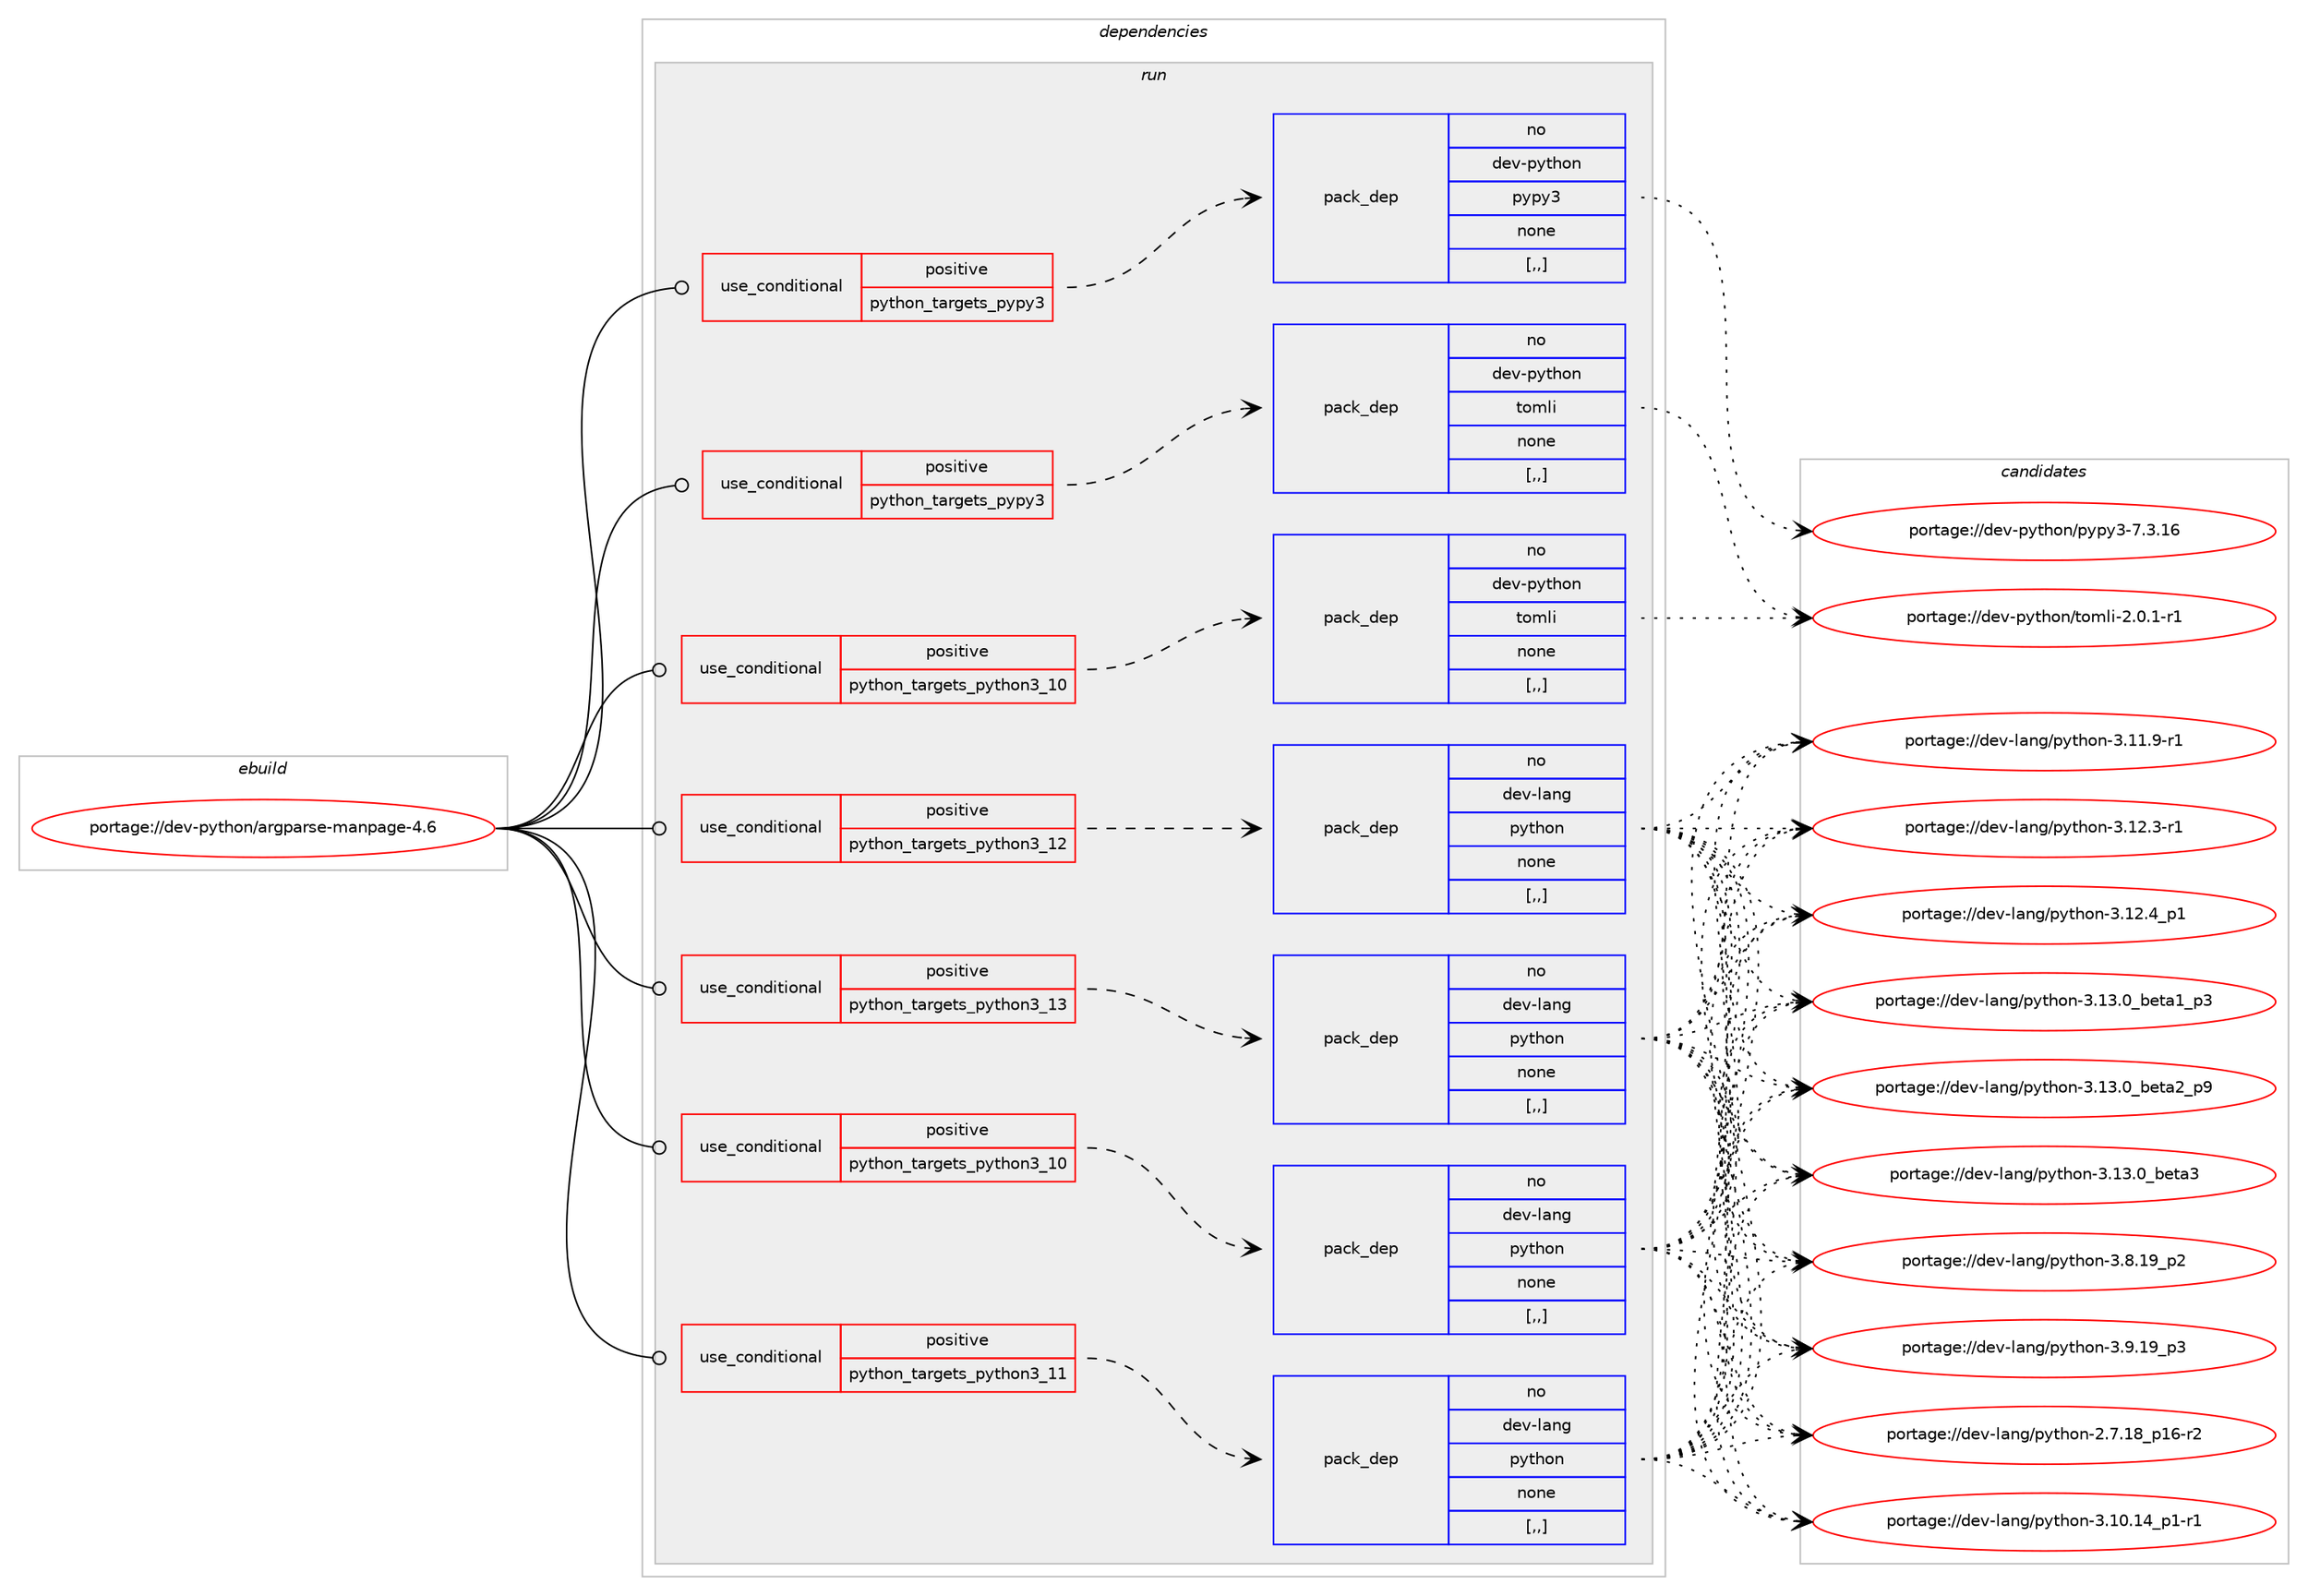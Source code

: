 digraph prolog {

# *************
# Graph options
# *************

newrank=true;
concentrate=true;
compound=true;
graph [rankdir=LR,fontname=Helvetica,fontsize=10,ranksep=1.5];#, ranksep=2.5, nodesep=0.2];
edge  [arrowhead=vee];
node  [fontname=Helvetica,fontsize=10];

# **********
# The ebuild
# **********

subgraph cluster_leftcol {
color=gray;
rank=same;
label=<<i>ebuild</i>>;
id [label="portage://dev-python/argparse-manpage-4.6", color=red, width=4, href="../dev-python/argparse-manpage-4.6.svg"];
}

# ****************
# The dependencies
# ****************

subgraph cluster_midcol {
color=gray;
label=<<i>dependencies</i>>;
subgraph cluster_compile {
fillcolor="#eeeeee";
style=filled;
label=<<i>compile</i>>;
}
subgraph cluster_compileandrun {
fillcolor="#eeeeee";
style=filled;
label=<<i>compile and run</i>>;
}
subgraph cluster_run {
fillcolor="#eeeeee";
style=filled;
label=<<i>run</i>>;
subgraph cond30145 {
dependency138896 [label=<<TABLE BORDER="0" CELLBORDER="1" CELLSPACING="0" CELLPADDING="4"><TR><TD ROWSPAN="3" CELLPADDING="10">use_conditional</TD></TR><TR><TD>positive</TD></TR><TR><TD>python_targets_pypy3</TD></TR></TABLE>>, shape=none, color=red];
subgraph pack107542 {
dependency138897 [label=<<TABLE BORDER="0" CELLBORDER="1" CELLSPACING="0" CELLPADDING="4" WIDTH="220"><TR><TD ROWSPAN="6" CELLPADDING="30">pack_dep</TD></TR><TR><TD WIDTH="110">no</TD></TR><TR><TD>dev-python</TD></TR><TR><TD>pypy3</TD></TR><TR><TD>none</TD></TR><TR><TD>[,,]</TD></TR></TABLE>>, shape=none, color=blue];
}
dependency138896:e -> dependency138897:w [weight=20,style="dashed",arrowhead="vee"];
}
id:e -> dependency138896:w [weight=20,style="solid",arrowhead="odot"];
subgraph cond30146 {
dependency138898 [label=<<TABLE BORDER="0" CELLBORDER="1" CELLSPACING="0" CELLPADDING="4"><TR><TD ROWSPAN="3" CELLPADDING="10">use_conditional</TD></TR><TR><TD>positive</TD></TR><TR><TD>python_targets_pypy3</TD></TR></TABLE>>, shape=none, color=red];
subgraph pack107543 {
dependency138899 [label=<<TABLE BORDER="0" CELLBORDER="1" CELLSPACING="0" CELLPADDING="4" WIDTH="220"><TR><TD ROWSPAN="6" CELLPADDING="30">pack_dep</TD></TR><TR><TD WIDTH="110">no</TD></TR><TR><TD>dev-python</TD></TR><TR><TD>tomli</TD></TR><TR><TD>none</TD></TR><TR><TD>[,,]</TD></TR></TABLE>>, shape=none, color=blue];
}
dependency138898:e -> dependency138899:w [weight=20,style="dashed",arrowhead="vee"];
}
id:e -> dependency138898:w [weight=20,style="solid",arrowhead="odot"];
subgraph cond30147 {
dependency138900 [label=<<TABLE BORDER="0" CELLBORDER="1" CELLSPACING="0" CELLPADDING="4"><TR><TD ROWSPAN="3" CELLPADDING="10">use_conditional</TD></TR><TR><TD>positive</TD></TR><TR><TD>python_targets_python3_10</TD></TR></TABLE>>, shape=none, color=red];
subgraph pack107544 {
dependency138901 [label=<<TABLE BORDER="0" CELLBORDER="1" CELLSPACING="0" CELLPADDING="4" WIDTH="220"><TR><TD ROWSPAN="6" CELLPADDING="30">pack_dep</TD></TR><TR><TD WIDTH="110">no</TD></TR><TR><TD>dev-lang</TD></TR><TR><TD>python</TD></TR><TR><TD>none</TD></TR><TR><TD>[,,]</TD></TR></TABLE>>, shape=none, color=blue];
}
dependency138900:e -> dependency138901:w [weight=20,style="dashed",arrowhead="vee"];
}
id:e -> dependency138900:w [weight=20,style="solid",arrowhead="odot"];
subgraph cond30148 {
dependency138902 [label=<<TABLE BORDER="0" CELLBORDER="1" CELLSPACING="0" CELLPADDING="4"><TR><TD ROWSPAN="3" CELLPADDING="10">use_conditional</TD></TR><TR><TD>positive</TD></TR><TR><TD>python_targets_python3_10</TD></TR></TABLE>>, shape=none, color=red];
subgraph pack107545 {
dependency138903 [label=<<TABLE BORDER="0" CELLBORDER="1" CELLSPACING="0" CELLPADDING="4" WIDTH="220"><TR><TD ROWSPAN="6" CELLPADDING="30">pack_dep</TD></TR><TR><TD WIDTH="110">no</TD></TR><TR><TD>dev-python</TD></TR><TR><TD>tomli</TD></TR><TR><TD>none</TD></TR><TR><TD>[,,]</TD></TR></TABLE>>, shape=none, color=blue];
}
dependency138902:e -> dependency138903:w [weight=20,style="dashed",arrowhead="vee"];
}
id:e -> dependency138902:w [weight=20,style="solid",arrowhead="odot"];
subgraph cond30149 {
dependency138904 [label=<<TABLE BORDER="0" CELLBORDER="1" CELLSPACING="0" CELLPADDING="4"><TR><TD ROWSPAN="3" CELLPADDING="10">use_conditional</TD></TR><TR><TD>positive</TD></TR><TR><TD>python_targets_python3_11</TD></TR></TABLE>>, shape=none, color=red];
subgraph pack107546 {
dependency138905 [label=<<TABLE BORDER="0" CELLBORDER="1" CELLSPACING="0" CELLPADDING="4" WIDTH="220"><TR><TD ROWSPAN="6" CELLPADDING="30">pack_dep</TD></TR><TR><TD WIDTH="110">no</TD></TR><TR><TD>dev-lang</TD></TR><TR><TD>python</TD></TR><TR><TD>none</TD></TR><TR><TD>[,,]</TD></TR></TABLE>>, shape=none, color=blue];
}
dependency138904:e -> dependency138905:w [weight=20,style="dashed",arrowhead="vee"];
}
id:e -> dependency138904:w [weight=20,style="solid",arrowhead="odot"];
subgraph cond30150 {
dependency138906 [label=<<TABLE BORDER="0" CELLBORDER="1" CELLSPACING="0" CELLPADDING="4"><TR><TD ROWSPAN="3" CELLPADDING="10">use_conditional</TD></TR><TR><TD>positive</TD></TR><TR><TD>python_targets_python3_12</TD></TR></TABLE>>, shape=none, color=red];
subgraph pack107547 {
dependency138907 [label=<<TABLE BORDER="0" CELLBORDER="1" CELLSPACING="0" CELLPADDING="4" WIDTH="220"><TR><TD ROWSPAN="6" CELLPADDING="30">pack_dep</TD></TR><TR><TD WIDTH="110">no</TD></TR><TR><TD>dev-lang</TD></TR><TR><TD>python</TD></TR><TR><TD>none</TD></TR><TR><TD>[,,]</TD></TR></TABLE>>, shape=none, color=blue];
}
dependency138906:e -> dependency138907:w [weight=20,style="dashed",arrowhead="vee"];
}
id:e -> dependency138906:w [weight=20,style="solid",arrowhead="odot"];
subgraph cond30151 {
dependency138908 [label=<<TABLE BORDER="0" CELLBORDER="1" CELLSPACING="0" CELLPADDING="4"><TR><TD ROWSPAN="3" CELLPADDING="10">use_conditional</TD></TR><TR><TD>positive</TD></TR><TR><TD>python_targets_python3_13</TD></TR></TABLE>>, shape=none, color=red];
subgraph pack107548 {
dependency138909 [label=<<TABLE BORDER="0" CELLBORDER="1" CELLSPACING="0" CELLPADDING="4" WIDTH="220"><TR><TD ROWSPAN="6" CELLPADDING="30">pack_dep</TD></TR><TR><TD WIDTH="110">no</TD></TR><TR><TD>dev-lang</TD></TR><TR><TD>python</TD></TR><TR><TD>none</TD></TR><TR><TD>[,,]</TD></TR></TABLE>>, shape=none, color=blue];
}
dependency138908:e -> dependency138909:w [weight=20,style="dashed",arrowhead="vee"];
}
id:e -> dependency138908:w [weight=20,style="solid",arrowhead="odot"];
}
}

# **************
# The candidates
# **************

subgraph cluster_choices {
rank=same;
color=gray;
label=<<i>candidates</i>>;

subgraph choice107542 {
color=black;
nodesep=1;
choice10010111845112121116104111110471121211121215145554651464954 [label="portage://dev-python/pypy3-7.3.16", color=red, width=4,href="../dev-python/pypy3-7.3.16.svg"];
dependency138897:e -> choice10010111845112121116104111110471121211121215145554651464954:w [style=dotted,weight="100"];
}
subgraph choice107543 {
color=black;
nodesep=1;
choice10010111845112121116104111110471161111091081054550464846494511449 [label="portage://dev-python/tomli-2.0.1-r1", color=red, width=4,href="../dev-python/tomli-2.0.1-r1.svg"];
dependency138899:e -> choice10010111845112121116104111110471161111091081054550464846494511449:w [style=dotted,weight="100"];
}
subgraph choice107544 {
color=black;
nodesep=1;
choice100101118451089711010347112121116104111110455046554649569511249544511450 [label="portage://dev-lang/python-2.7.18_p16-r2", color=red, width=4,href="../dev-lang/python-2.7.18_p16-r2.svg"];
choice100101118451089711010347112121116104111110455146494846495295112494511449 [label="portage://dev-lang/python-3.10.14_p1-r1", color=red, width=4,href="../dev-lang/python-3.10.14_p1-r1.svg"];
choice100101118451089711010347112121116104111110455146494946574511449 [label="portage://dev-lang/python-3.11.9-r1", color=red, width=4,href="../dev-lang/python-3.11.9-r1.svg"];
choice100101118451089711010347112121116104111110455146495046514511449 [label="portage://dev-lang/python-3.12.3-r1", color=red, width=4,href="../dev-lang/python-3.12.3-r1.svg"];
choice100101118451089711010347112121116104111110455146495046529511249 [label="portage://dev-lang/python-3.12.4_p1", color=red, width=4,href="../dev-lang/python-3.12.4_p1.svg"];
choice10010111845108971101034711212111610411111045514649514648959810111697499511251 [label="portage://dev-lang/python-3.13.0_beta1_p3", color=red, width=4,href="../dev-lang/python-3.13.0_beta1_p3.svg"];
choice10010111845108971101034711212111610411111045514649514648959810111697509511257 [label="portage://dev-lang/python-3.13.0_beta2_p9", color=red, width=4,href="../dev-lang/python-3.13.0_beta2_p9.svg"];
choice1001011184510897110103471121211161041111104551464951464895981011169751 [label="portage://dev-lang/python-3.13.0_beta3", color=red, width=4,href="../dev-lang/python-3.13.0_beta3.svg"];
choice100101118451089711010347112121116104111110455146564649579511250 [label="portage://dev-lang/python-3.8.19_p2", color=red, width=4,href="../dev-lang/python-3.8.19_p2.svg"];
choice100101118451089711010347112121116104111110455146574649579511251 [label="portage://dev-lang/python-3.9.19_p3", color=red, width=4,href="../dev-lang/python-3.9.19_p3.svg"];
dependency138901:e -> choice100101118451089711010347112121116104111110455046554649569511249544511450:w [style=dotted,weight="100"];
dependency138901:e -> choice100101118451089711010347112121116104111110455146494846495295112494511449:w [style=dotted,weight="100"];
dependency138901:e -> choice100101118451089711010347112121116104111110455146494946574511449:w [style=dotted,weight="100"];
dependency138901:e -> choice100101118451089711010347112121116104111110455146495046514511449:w [style=dotted,weight="100"];
dependency138901:e -> choice100101118451089711010347112121116104111110455146495046529511249:w [style=dotted,weight="100"];
dependency138901:e -> choice10010111845108971101034711212111610411111045514649514648959810111697499511251:w [style=dotted,weight="100"];
dependency138901:e -> choice10010111845108971101034711212111610411111045514649514648959810111697509511257:w [style=dotted,weight="100"];
dependency138901:e -> choice1001011184510897110103471121211161041111104551464951464895981011169751:w [style=dotted,weight="100"];
dependency138901:e -> choice100101118451089711010347112121116104111110455146564649579511250:w [style=dotted,weight="100"];
dependency138901:e -> choice100101118451089711010347112121116104111110455146574649579511251:w [style=dotted,weight="100"];
}
subgraph choice107545 {
color=black;
nodesep=1;
choice10010111845112121116104111110471161111091081054550464846494511449 [label="portage://dev-python/tomli-2.0.1-r1", color=red, width=4,href="../dev-python/tomli-2.0.1-r1.svg"];
dependency138903:e -> choice10010111845112121116104111110471161111091081054550464846494511449:w [style=dotted,weight="100"];
}
subgraph choice107546 {
color=black;
nodesep=1;
choice100101118451089711010347112121116104111110455046554649569511249544511450 [label="portage://dev-lang/python-2.7.18_p16-r2", color=red, width=4,href="../dev-lang/python-2.7.18_p16-r2.svg"];
choice100101118451089711010347112121116104111110455146494846495295112494511449 [label="portage://dev-lang/python-3.10.14_p1-r1", color=red, width=4,href="../dev-lang/python-3.10.14_p1-r1.svg"];
choice100101118451089711010347112121116104111110455146494946574511449 [label="portage://dev-lang/python-3.11.9-r1", color=red, width=4,href="../dev-lang/python-3.11.9-r1.svg"];
choice100101118451089711010347112121116104111110455146495046514511449 [label="portage://dev-lang/python-3.12.3-r1", color=red, width=4,href="../dev-lang/python-3.12.3-r1.svg"];
choice100101118451089711010347112121116104111110455146495046529511249 [label="portage://dev-lang/python-3.12.4_p1", color=red, width=4,href="../dev-lang/python-3.12.4_p1.svg"];
choice10010111845108971101034711212111610411111045514649514648959810111697499511251 [label="portage://dev-lang/python-3.13.0_beta1_p3", color=red, width=4,href="../dev-lang/python-3.13.0_beta1_p3.svg"];
choice10010111845108971101034711212111610411111045514649514648959810111697509511257 [label="portage://dev-lang/python-3.13.0_beta2_p9", color=red, width=4,href="../dev-lang/python-3.13.0_beta2_p9.svg"];
choice1001011184510897110103471121211161041111104551464951464895981011169751 [label="portage://dev-lang/python-3.13.0_beta3", color=red, width=4,href="../dev-lang/python-3.13.0_beta3.svg"];
choice100101118451089711010347112121116104111110455146564649579511250 [label="portage://dev-lang/python-3.8.19_p2", color=red, width=4,href="../dev-lang/python-3.8.19_p2.svg"];
choice100101118451089711010347112121116104111110455146574649579511251 [label="portage://dev-lang/python-3.9.19_p3", color=red, width=4,href="../dev-lang/python-3.9.19_p3.svg"];
dependency138905:e -> choice100101118451089711010347112121116104111110455046554649569511249544511450:w [style=dotted,weight="100"];
dependency138905:e -> choice100101118451089711010347112121116104111110455146494846495295112494511449:w [style=dotted,weight="100"];
dependency138905:e -> choice100101118451089711010347112121116104111110455146494946574511449:w [style=dotted,weight="100"];
dependency138905:e -> choice100101118451089711010347112121116104111110455146495046514511449:w [style=dotted,weight="100"];
dependency138905:e -> choice100101118451089711010347112121116104111110455146495046529511249:w [style=dotted,weight="100"];
dependency138905:e -> choice10010111845108971101034711212111610411111045514649514648959810111697499511251:w [style=dotted,weight="100"];
dependency138905:e -> choice10010111845108971101034711212111610411111045514649514648959810111697509511257:w [style=dotted,weight="100"];
dependency138905:e -> choice1001011184510897110103471121211161041111104551464951464895981011169751:w [style=dotted,weight="100"];
dependency138905:e -> choice100101118451089711010347112121116104111110455146564649579511250:w [style=dotted,weight="100"];
dependency138905:e -> choice100101118451089711010347112121116104111110455146574649579511251:w [style=dotted,weight="100"];
}
subgraph choice107547 {
color=black;
nodesep=1;
choice100101118451089711010347112121116104111110455046554649569511249544511450 [label="portage://dev-lang/python-2.7.18_p16-r2", color=red, width=4,href="../dev-lang/python-2.7.18_p16-r2.svg"];
choice100101118451089711010347112121116104111110455146494846495295112494511449 [label="portage://dev-lang/python-3.10.14_p1-r1", color=red, width=4,href="../dev-lang/python-3.10.14_p1-r1.svg"];
choice100101118451089711010347112121116104111110455146494946574511449 [label="portage://dev-lang/python-3.11.9-r1", color=red, width=4,href="../dev-lang/python-3.11.9-r1.svg"];
choice100101118451089711010347112121116104111110455146495046514511449 [label="portage://dev-lang/python-3.12.3-r1", color=red, width=4,href="../dev-lang/python-3.12.3-r1.svg"];
choice100101118451089711010347112121116104111110455146495046529511249 [label="portage://dev-lang/python-3.12.4_p1", color=red, width=4,href="../dev-lang/python-3.12.4_p1.svg"];
choice10010111845108971101034711212111610411111045514649514648959810111697499511251 [label="portage://dev-lang/python-3.13.0_beta1_p3", color=red, width=4,href="../dev-lang/python-3.13.0_beta1_p3.svg"];
choice10010111845108971101034711212111610411111045514649514648959810111697509511257 [label="portage://dev-lang/python-3.13.0_beta2_p9", color=red, width=4,href="../dev-lang/python-3.13.0_beta2_p9.svg"];
choice1001011184510897110103471121211161041111104551464951464895981011169751 [label="portage://dev-lang/python-3.13.0_beta3", color=red, width=4,href="../dev-lang/python-3.13.0_beta3.svg"];
choice100101118451089711010347112121116104111110455146564649579511250 [label="portage://dev-lang/python-3.8.19_p2", color=red, width=4,href="../dev-lang/python-3.8.19_p2.svg"];
choice100101118451089711010347112121116104111110455146574649579511251 [label="portage://dev-lang/python-3.9.19_p3", color=red, width=4,href="../dev-lang/python-3.9.19_p3.svg"];
dependency138907:e -> choice100101118451089711010347112121116104111110455046554649569511249544511450:w [style=dotted,weight="100"];
dependency138907:e -> choice100101118451089711010347112121116104111110455146494846495295112494511449:w [style=dotted,weight="100"];
dependency138907:e -> choice100101118451089711010347112121116104111110455146494946574511449:w [style=dotted,weight="100"];
dependency138907:e -> choice100101118451089711010347112121116104111110455146495046514511449:w [style=dotted,weight="100"];
dependency138907:e -> choice100101118451089711010347112121116104111110455146495046529511249:w [style=dotted,weight="100"];
dependency138907:e -> choice10010111845108971101034711212111610411111045514649514648959810111697499511251:w [style=dotted,weight="100"];
dependency138907:e -> choice10010111845108971101034711212111610411111045514649514648959810111697509511257:w [style=dotted,weight="100"];
dependency138907:e -> choice1001011184510897110103471121211161041111104551464951464895981011169751:w [style=dotted,weight="100"];
dependency138907:e -> choice100101118451089711010347112121116104111110455146564649579511250:w [style=dotted,weight="100"];
dependency138907:e -> choice100101118451089711010347112121116104111110455146574649579511251:w [style=dotted,weight="100"];
}
subgraph choice107548 {
color=black;
nodesep=1;
choice100101118451089711010347112121116104111110455046554649569511249544511450 [label="portage://dev-lang/python-2.7.18_p16-r2", color=red, width=4,href="../dev-lang/python-2.7.18_p16-r2.svg"];
choice100101118451089711010347112121116104111110455146494846495295112494511449 [label="portage://dev-lang/python-3.10.14_p1-r1", color=red, width=4,href="../dev-lang/python-3.10.14_p1-r1.svg"];
choice100101118451089711010347112121116104111110455146494946574511449 [label="portage://dev-lang/python-3.11.9-r1", color=red, width=4,href="../dev-lang/python-3.11.9-r1.svg"];
choice100101118451089711010347112121116104111110455146495046514511449 [label="portage://dev-lang/python-3.12.3-r1", color=red, width=4,href="../dev-lang/python-3.12.3-r1.svg"];
choice100101118451089711010347112121116104111110455146495046529511249 [label="portage://dev-lang/python-3.12.4_p1", color=red, width=4,href="../dev-lang/python-3.12.4_p1.svg"];
choice10010111845108971101034711212111610411111045514649514648959810111697499511251 [label="portage://dev-lang/python-3.13.0_beta1_p3", color=red, width=4,href="../dev-lang/python-3.13.0_beta1_p3.svg"];
choice10010111845108971101034711212111610411111045514649514648959810111697509511257 [label="portage://dev-lang/python-3.13.0_beta2_p9", color=red, width=4,href="../dev-lang/python-3.13.0_beta2_p9.svg"];
choice1001011184510897110103471121211161041111104551464951464895981011169751 [label="portage://dev-lang/python-3.13.0_beta3", color=red, width=4,href="../dev-lang/python-3.13.0_beta3.svg"];
choice100101118451089711010347112121116104111110455146564649579511250 [label="portage://dev-lang/python-3.8.19_p2", color=red, width=4,href="../dev-lang/python-3.8.19_p2.svg"];
choice100101118451089711010347112121116104111110455146574649579511251 [label="portage://dev-lang/python-3.9.19_p3", color=red, width=4,href="../dev-lang/python-3.9.19_p3.svg"];
dependency138909:e -> choice100101118451089711010347112121116104111110455046554649569511249544511450:w [style=dotted,weight="100"];
dependency138909:e -> choice100101118451089711010347112121116104111110455146494846495295112494511449:w [style=dotted,weight="100"];
dependency138909:e -> choice100101118451089711010347112121116104111110455146494946574511449:w [style=dotted,weight="100"];
dependency138909:e -> choice100101118451089711010347112121116104111110455146495046514511449:w [style=dotted,weight="100"];
dependency138909:e -> choice100101118451089711010347112121116104111110455146495046529511249:w [style=dotted,weight="100"];
dependency138909:e -> choice10010111845108971101034711212111610411111045514649514648959810111697499511251:w [style=dotted,weight="100"];
dependency138909:e -> choice10010111845108971101034711212111610411111045514649514648959810111697509511257:w [style=dotted,weight="100"];
dependency138909:e -> choice1001011184510897110103471121211161041111104551464951464895981011169751:w [style=dotted,weight="100"];
dependency138909:e -> choice100101118451089711010347112121116104111110455146564649579511250:w [style=dotted,weight="100"];
dependency138909:e -> choice100101118451089711010347112121116104111110455146574649579511251:w [style=dotted,weight="100"];
}
}

}
